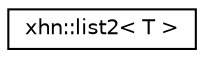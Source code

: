 digraph "Graphical Class Hierarchy"
{
  edge [fontname="Helvetica",fontsize="10",labelfontname="Helvetica",labelfontsize="10"];
  node [fontname="Helvetica",fontsize="10",shape=record];
  rankdir="LR";
  Node1 [label="xhn::list2\< T \>",height=0.2,width=0.4,color="black", fillcolor="white", style="filled",URL="$classxhn_1_1list2.html"];
}
